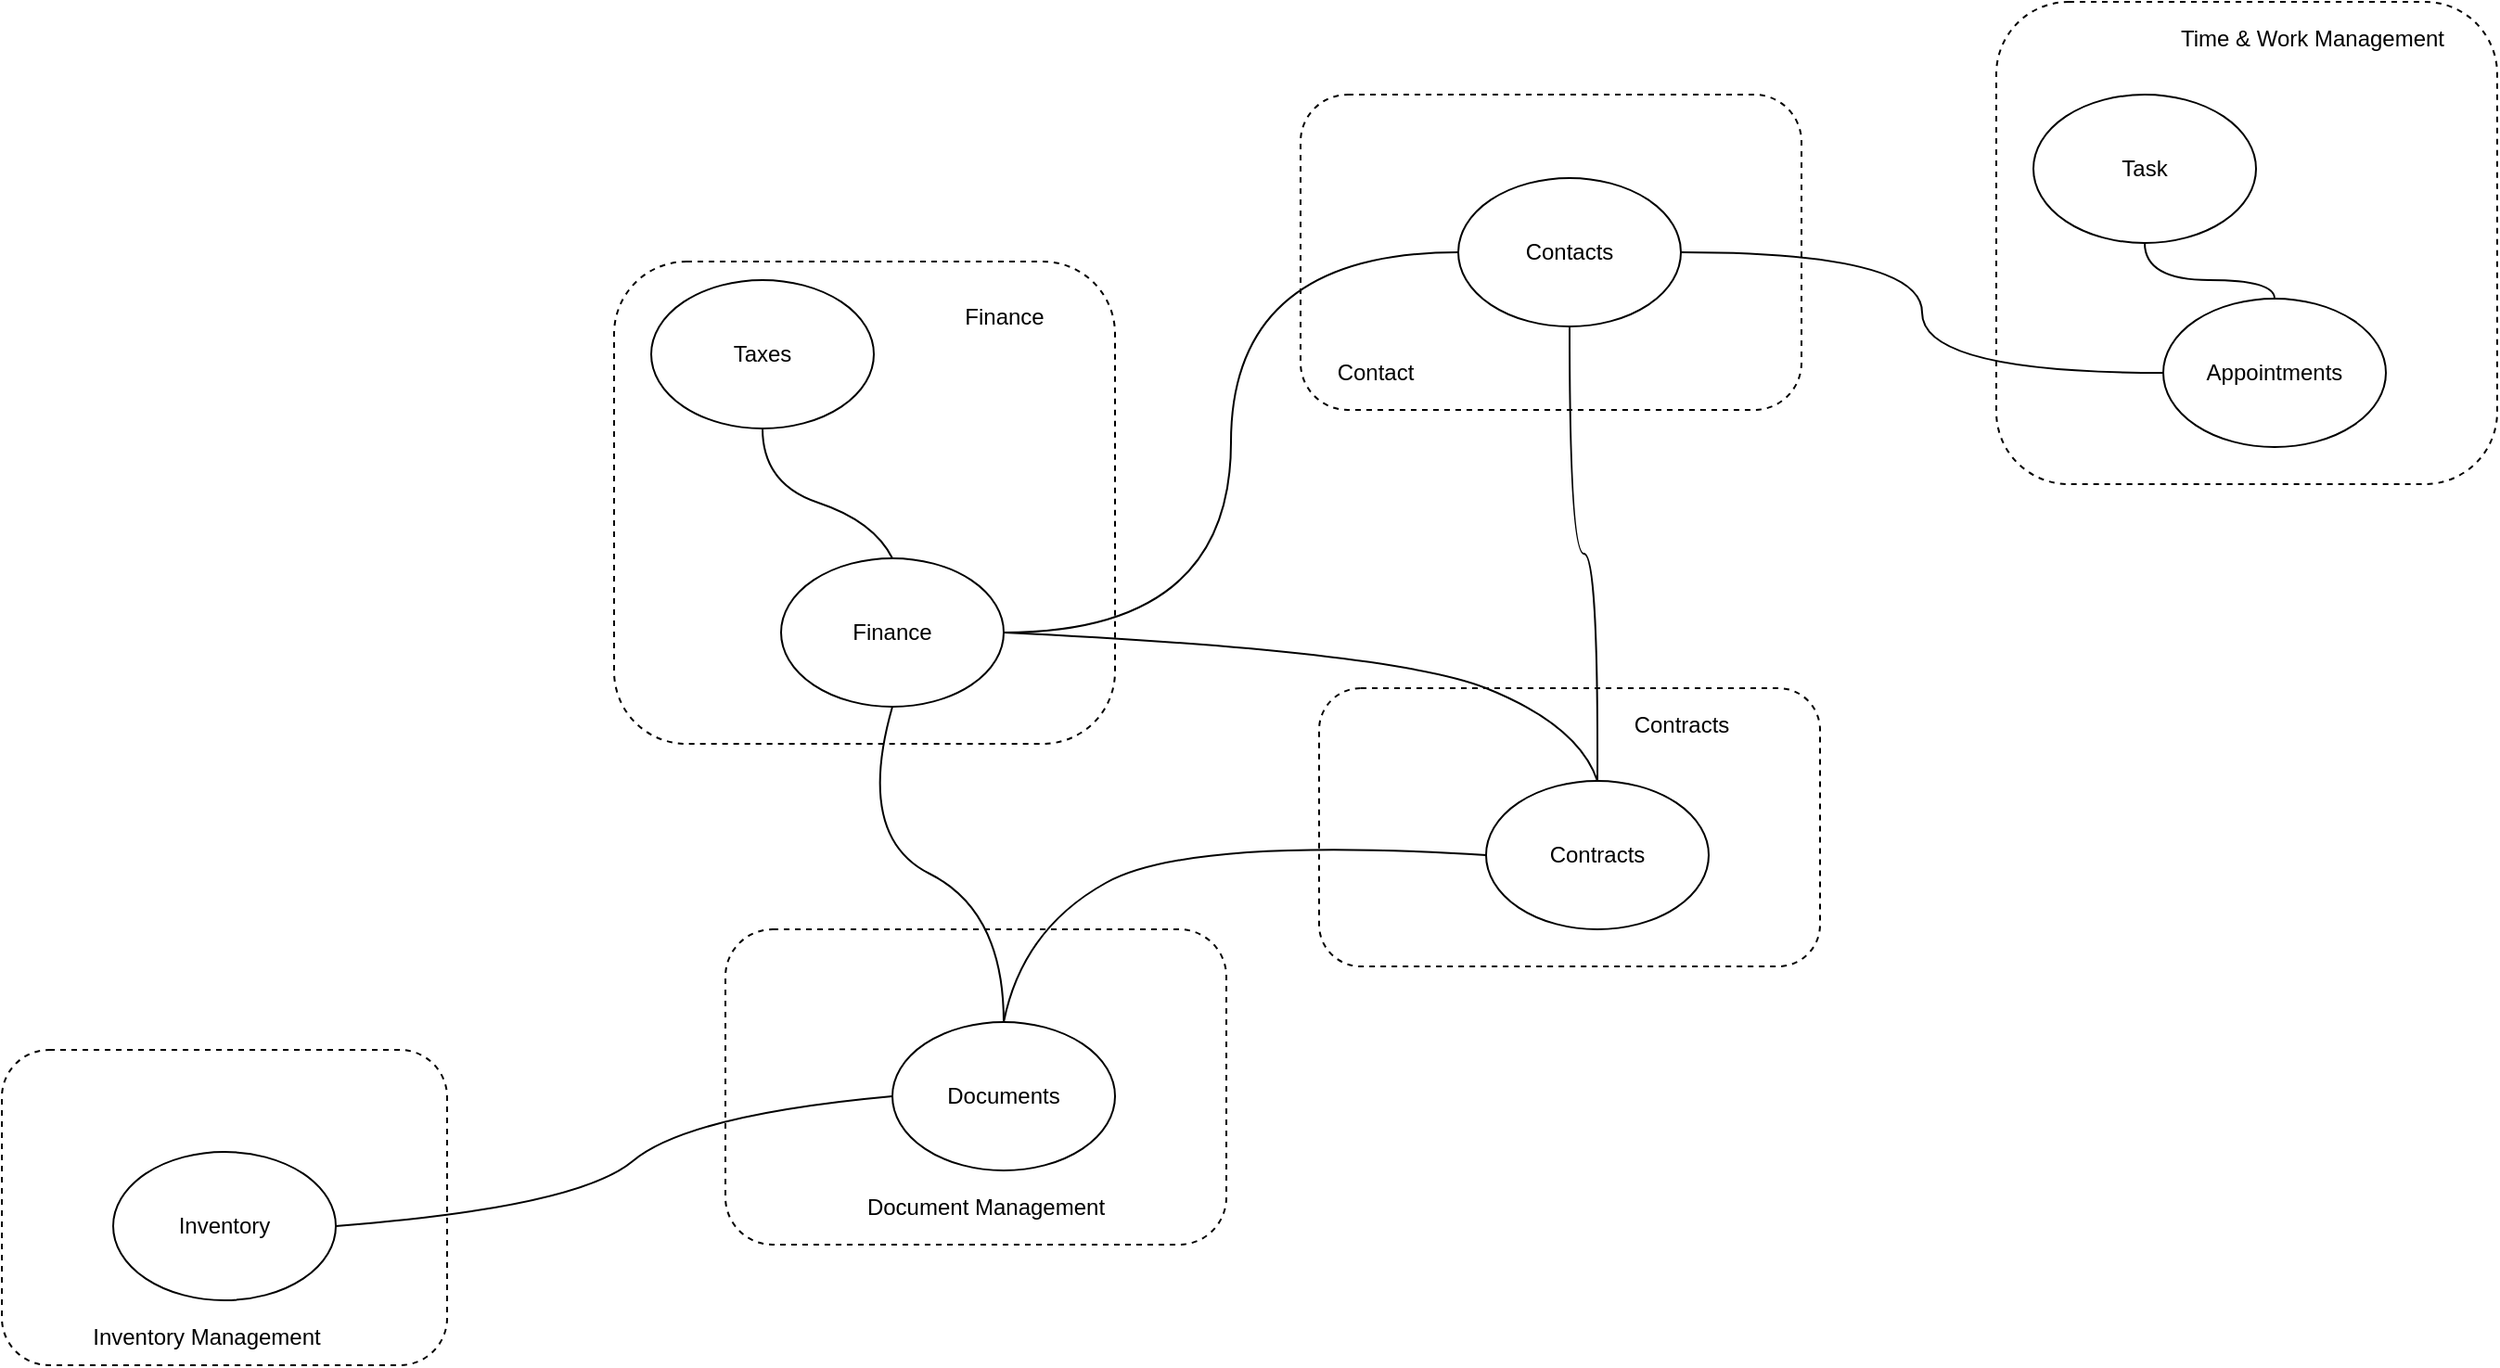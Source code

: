 <mxfile version="16.5.1" type="device"><diagram id="VZOBZzDUCb-9VtJnq38f" name="Page-1"><mxGraphModel dx="2272" dy="873" grid="1" gridSize="10" guides="1" tooltips="1" connect="1" arrows="1" fold="1" page="1" pageScale="1" pageWidth="850" pageHeight="1100" math="0" shadow="0"><root><mxCell id="0"/><mxCell id="1" parent="0"/><mxCell id="A5nGz785NW1C0WKd3_GX-1" value="" style="rounded=1;whiteSpace=wrap;html=1;dashed=1;" parent="1" vertex="1"><mxGeometry x="-320" y="410" width="270" height="260" as="geometry"/></mxCell><mxCell id="A5nGz785NW1C0WKd3_GX-2" value="Finance" style="ellipse;whiteSpace=wrap;html=1;" parent="1" vertex="1"><mxGeometry x="-230" y="570" width="120" height="80" as="geometry"/></mxCell><mxCell id="A5nGz785NW1C0WKd3_GX-3" value="Taxes" style="ellipse;whiteSpace=wrap;html=1;" parent="1" vertex="1"><mxGeometry x="-300" y="420" width="120" height="80" as="geometry"/></mxCell><mxCell id="A5nGz785NW1C0WKd3_GX-4" value="" style="curved=1;endArrow=none;html=1;rounded=0;endFill=0;entryX=0.5;entryY=1;entryDx=0;entryDy=0;exitX=0.5;exitY=0;exitDx=0;exitDy=0;" parent="1" source="A5nGz785NW1C0WKd3_GX-2" target="A5nGz785NW1C0WKd3_GX-3" edge="1"><mxGeometry width="50" height="50" relative="1" as="geometry"><mxPoint x="-90" y="750" as="sourcePoint"/><mxPoint x="-40" y="700" as="targetPoint"/><Array as="points"><mxPoint x="-180" y="550"/><mxPoint x="-240" y="530"/></Array></mxGeometry></mxCell><mxCell id="A5nGz785NW1C0WKd3_GX-5" value="" style="rounded=1;whiteSpace=wrap;html=1;dashed=1;" parent="1" vertex="1"><mxGeometry x="60" y="640" width="270" height="150" as="geometry"/></mxCell><mxCell id="A5nGz785NW1C0WKd3_GX-6" value="Contracts" style="ellipse;whiteSpace=wrap;html=1;" parent="1" vertex="1"><mxGeometry x="150" y="690" width="120" height="80" as="geometry"/></mxCell><mxCell id="A5nGz785NW1C0WKd3_GX-8" value="" style="curved=1;endArrow=none;html=1;rounded=0;endFill=0;entryX=1;entryY=0.5;entryDx=0;entryDy=0;exitX=0.5;exitY=0;exitDx=0;exitDy=0;" parent="1" source="A5nGz785NW1C0WKd3_GX-6" target="A5nGz785NW1C0WKd3_GX-2" edge="1"><mxGeometry width="50" height="50" relative="1" as="geometry"><mxPoint x="290" y="870" as="sourcePoint"/><mxPoint x="140" y="620" as="targetPoint"/><Array as="points"><mxPoint x="200" y="660"/><mxPoint x="100" y="620"/></Array></mxGeometry></mxCell><mxCell id="A5nGz785NW1C0WKd3_GX-9" value="Finance" style="text;html=1;align=center;verticalAlign=middle;resizable=0;points=[];autosize=1;strokeColor=none;fillColor=none;" parent="1" vertex="1"><mxGeometry x="-140" y="430" width="60" height="20" as="geometry"/></mxCell><mxCell id="A5nGz785NW1C0WKd3_GX-10" value="Contracts" style="text;html=1;align=center;verticalAlign=middle;resizable=0;points=[];autosize=1;strokeColor=none;fillColor=none;" parent="1" vertex="1"><mxGeometry x="220" y="650" width="70" height="20" as="geometry"/></mxCell><mxCell id="A5nGz785NW1C0WKd3_GX-11" value="" style="rounded=1;whiteSpace=wrap;html=1;dashed=1;" parent="1" vertex="1"><mxGeometry x="-260" y="770" width="270" height="170" as="geometry"/></mxCell><mxCell id="A5nGz785NW1C0WKd3_GX-12" value="Documents" style="ellipse;whiteSpace=wrap;html=1;" parent="1" vertex="1"><mxGeometry x="-170" y="820" width="120" height="80" as="geometry"/></mxCell><mxCell id="A5nGz785NW1C0WKd3_GX-13" value="" style="curved=1;endArrow=none;html=1;rounded=0;endFill=0;entryX=0.5;entryY=1;entryDx=0;entryDy=0;exitX=0.5;exitY=0;exitDx=0;exitDy=0;" parent="1" source="A5nGz785NW1C0WKd3_GX-12" target="A5nGz785NW1C0WKd3_GX-2" edge="1"><mxGeometry width="50" height="50" relative="1" as="geometry"><mxPoint x="-30" y="1000" as="sourcePoint"/><mxPoint x="-430" y="740" as="targetPoint"/><Array as="points"><mxPoint x="-110" y="760"/><mxPoint x="-190" y="720"/></Array></mxGeometry></mxCell><mxCell id="A5nGz785NW1C0WKd3_GX-14" value="Document Management" style="text;html=1;align=center;verticalAlign=middle;resizable=0;points=[];autosize=1;strokeColor=none;fillColor=none;" parent="1" vertex="1"><mxGeometry x="-190" y="910" width="140" height="20" as="geometry"/></mxCell><mxCell id="A5nGz785NW1C0WKd3_GX-15" value="" style="curved=1;endArrow=none;html=1;rounded=0;endFill=0;entryX=0;entryY=0.5;entryDx=0;entryDy=0;exitX=0.5;exitY=0;exitDx=0;exitDy=0;" parent="1" source="A5nGz785NW1C0WKd3_GX-12" target="A5nGz785NW1C0WKd3_GX-6" edge="1"><mxGeometry width="50" height="50" relative="1" as="geometry"><mxPoint x="-100" y="830" as="sourcePoint"/><mxPoint x="-160" y="660" as="targetPoint"/><Array as="points"><mxPoint x="-100" y="770"/><mxPoint x="-10" y="720"/></Array></mxGeometry></mxCell><mxCell id="A5nGz785NW1C0WKd3_GX-16" value="" style="rounded=1;whiteSpace=wrap;html=1;dashed=1;" parent="1" vertex="1"><mxGeometry x="-650" y="835" width="240" height="170" as="geometry"/></mxCell><mxCell id="A5nGz785NW1C0WKd3_GX-17" value="Inventory" style="ellipse;whiteSpace=wrap;html=1;" parent="1" vertex="1"><mxGeometry x="-590" y="890" width="120" height="80" as="geometry"/></mxCell><mxCell id="A5nGz785NW1C0WKd3_GX-18" value="Inventory Management" style="text;html=1;align=center;verticalAlign=middle;resizable=0;points=[];autosize=1;strokeColor=none;fillColor=none;" parent="1" vertex="1"><mxGeometry x="-610" y="980" width="140" height="20" as="geometry"/></mxCell><mxCell id="A5nGz785NW1C0WKd3_GX-19" value="" style="curved=1;endArrow=none;html=1;rounded=0;endFill=0;entryX=1;entryY=0.5;entryDx=0;entryDy=0;exitX=0;exitY=0.5;exitDx=0;exitDy=0;" parent="1" source="A5nGz785NW1C0WKd3_GX-12" target="A5nGz785NW1C0WKd3_GX-17" edge="1"><mxGeometry width="50" height="50" relative="1" as="geometry"><mxPoint x="-100" y="830" as="sourcePoint"/><mxPoint x="-160" y="660" as="targetPoint"/><Array as="points"><mxPoint x="-280" y="870"/><mxPoint x="-340" y="920"/></Array></mxGeometry></mxCell><mxCell id="A5nGz785NW1C0WKd3_GX-20" value="" style="rounded=1;whiteSpace=wrap;html=1;dashed=1;" parent="1" vertex="1"><mxGeometry x="50" y="320" width="270" height="170" as="geometry"/></mxCell><mxCell id="A5nGz785NW1C0WKd3_GX-23" style="edgeStyle=orthogonalEdgeStyle;rounded=0;orthogonalLoop=1;jettySize=auto;html=1;exitX=0;exitY=0.5;exitDx=0;exitDy=0;entryX=1;entryY=0.5;entryDx=0;entryDy=0;endArrow=none;endFill=0;curved=1;" parent="1" source="A5nGz785NW1C0WKd3_GX-21" target="A5nGz785NW1C0WKd3_GX-2" edge="1"><mxGeometry relative="1" as="geometry"/></mxCell><mxCell id="A5nGz785NW1C0WKd3_GX-24" style="edgeStyle=orthogonalEdgeStyle;curved=1;rounded=0;orthogonalLoop=1;jettySize=auto;html=1;exitX=0.5;exitY=1;exitDx=0;exitDy=0;endArrow=none;endFill=0;" parent="1" source="A5nGz785NW1C0WKd3_GX-21" edge="1"><mxGeometry relative="1" as="geometry"><mxPoint x="210" y="690" as="targetPoint"/></mxGeometry></mxCell><mxCell id="A5nGz785NW1C0WKd3_GX-21" value="Contacts" style="ellipse;whiteSpace=wrap;html=1;" parent="1" vertex="1"><mxGeometry x="135" y="365" width="120" height="80" as="geometry"/></mxCell><mxCell id="A5nGz785NW1C0WKd3_GX-22" value="Contact" style="text;html=1;align=center;verticalAlign=middle;resizable=0;points=[];autosize=1;strokeColor=none;fillColor=none;" parent="1" vertex="1"><mxGeometry x="60" y="460" width="60" height="20" as="geometry"/></mxCell><mxCell id="A5nGz785NW1C0WKd3_GX-25" value="" style="rounded=1;whiteSpace=wrap;html=1;dashed=1;" parent="1" vertex="1"><mxGeometry x="425" y="270" width="270" height="260" as="geometry"/></mxCell><mxCell id="A5nGz785NW1C0WKd3_GX-31" style="edgeStyle=orthogonalEdgeStyle;curved=1;rounded=0;orthogonalLoop=1;jettySize=auto;html=1;exitX=0;exitY=0.5;exitDx=0;exitDy=0;entryX=1;entryY=0.5;entryDx=0;entryDy=0;endArrow=none;endFill=0;" parent="1" source="A5nGz785NW1C0WKd3_GX-26" target="A5nGz785NW1C0WKd3_GX-21" edge="1"><mxGeometry relative="1" as="geometry"/></mxCell><mxCell id="A5nGz785NW1C0WKd3_GX-26" value="Appointments" style="ellipse;whiteSpace=wrap;html=1;" parent="1" vertex="1"><mxGeometry x="515" y="430" width="120" height="80" as="geometry"/></mxCell><mxCell id="A5nGz785NW1C0WKd3_GX-30" style="edgeStyle=orthogonalEdgeStyle;curved=1;rounded=0;orthogonalLoop=1;jettySize=auto;html=1;exitX=0.5;exitY=1;exitDx=0;exitDy=0;entryX=0.5;entryY=0;entryDx=0;entryDy=0;endArrow=none;endFill=0;" parent="1" source="A5nGz785NW1C0WKd3_GX-27" target="A5nGz785NW1C0WKd3_GX-26" edge="1"><mxGeometry relative="1" as="geometry"/></mxCell><mxCell id="A5nGz785NW1C0WKd3_GX-27" value="Task" style="ellipse;whiteSpace=wrap;html=1;" parent="1" vertex="1"><mxGeometry x="445" y="320" width="120" height="80" as="geometry"/></mxCell><mxCell id="A5nGz785NW1C0WKd3_GX-29" value="Time &amp;amp; Work Management" style="text;html=1;align=center;verticalAlign=middle;resizable=0;points=[];autosize=1;strokeColor=none;fillColor=none;" parent="1" vertex="1"><mxGeometry x="515" y="280" width="160" height="20" as="geometry"/></mxCell></root></mxGraphModel></diagram></mxfile>
